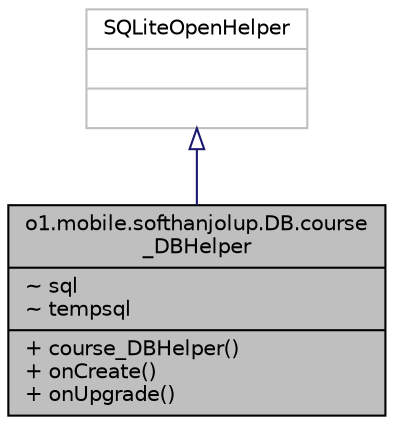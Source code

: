 digraph "o1.mobile.softhanjolup.DB.course_DBHelper"
{
 // LATEX_PDF_SIZE
  edge [fontname="Helvetica",fontsize="10",labelfontname="Helvetica",labelfontsize="10"];
  node [fontname="Helvetica",fontsize="10",shape=record];
  Node0 [label="{o1.mobile.softhanjolup.DB.course\l_DBHelper\n|~ sql\l~ tempsql\l|+ course_DBHelper()\l+ onCreate()\l+ onUpgrade()\l}",height=0.2,width=0.4,color="black", fillcolor="grey75", style="filled", fontcolor="black",tooltip=" "];
  Node1 -> Node0 [dir="back",color="midnightblue",fontsize="10",style="solid",arrowtail="onormal",fontname="Helvetica"];
  Node1 [label="{SQLiteOpenHelper\n||}",height=0.2,width=0.4,color="grey75", fillcolor="white", style="filled",tooltip=" "];
}
